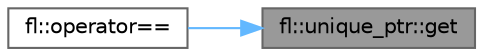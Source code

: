 digraph "fl::unique_ptr::get"
{
 // INTERACTIVE_SVG=YES
 // LATEX_PDF_SIZE
  bgcolor="transparent";
  edge [fontname=Helvetica,fontsize=10,labelfontname=Helvetica,labelfontsize=10];
  node [fontname=Helvetica,fontsize=10,shape=box,height=0.2,width=0.4];
  rankdir="RL";
  Node1 [id="Node000001",label="fl::unique_ptr::get",height=0.2,width=0.4,color="gray40", fillcolor="grey60", style="filled", fontcolor="black",tooltip=" "];
  Node1 -> Node2 [id="edge1_Node000001_Node000002",dir="back",color="steelblue1",style="solid",tooltip=" "];
  Node2 [id="Node000002",label="fl::operator==",height=0.2,width=0.4,color="grey40", fillcolor="white", style="filled",URL="$d4/d36/namespacefl_a9870630270dede272ffac7b4f542d686.html#a9870630270dede272ffac7b4f542d686",tooltip=" "];
}
